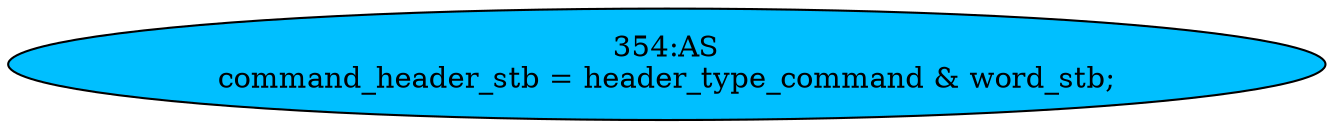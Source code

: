 strict digraph "" {
	node [label="\N"];
	"354:AS"	 [ast="<pyverilog.vparser.ast.Assign object at 0x7f1e4d7e72d0>",
		def_var="['command_header_stb']",
		fillcolor=deepskyblue,
		label="354:AS
command_header_stb = header_type_command & word_stb;",
		statements="[]",
		style=filled,
		typ=Assign,
		use_var="['header_type_command', 'word_stb']"];
}
